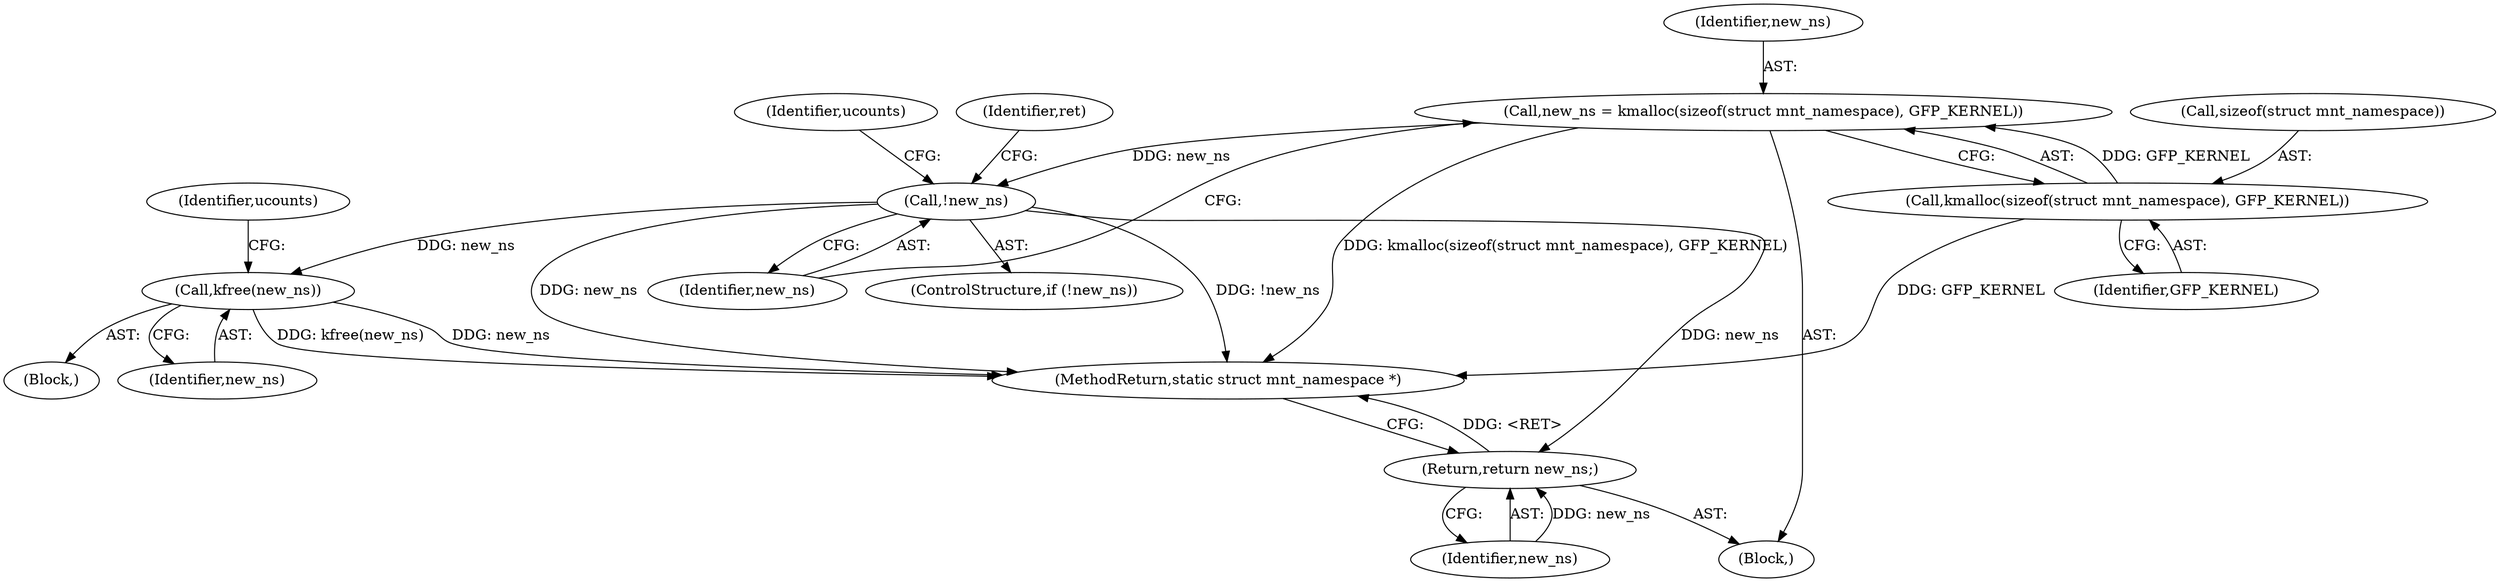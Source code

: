 digraph "0_linux_d29216842a85c7970c536108e093963f02714498@API" {
"1000117" [label="(Call,new_ns = kmalloc(sizeof(struct mnt_namespace), GFP_KERNEL))"];
"1000119" [label="(Call,kmalloc(sizeof(struct mnt_namespace), GFP_KERNEL))"];
"1000124" [label="(Call,!new_ns)"];
"1000143" [label="(Call,kfree(new_ns))"];
"1000213" [label="(Return,return new_ns;)"];
"1000214" [label="(Identifier,new_ns)"];
"1000120" [label="(Call,sizeof(struct mnt_namespace))"];
"1000134" [label="(Identifier,ret)"];
"1000144" [label="(Identifier,new_ns)"];
"1000142" [label="(Block,)"];
"1000122" [label="(Identifier,GFP_KERNEL)"];
"1000119" [label="(Call,kmalloc(sizeof(struct mnt_namespace), GFP_KERNEL))"];
"1000117" [label="(Call,new_ns = kmalloc(sizeof(struct mnt_namespace), GFP_KERNEL))"];
"1000125" [label="(Identifier,new_ns)"];
"1000124" [label="(Call,!new_ns)"];
"1000102" [label="(Block,)"];
"1000118" [label="(Identifier,new_ns)"];
"1000128" [label="(Identifier,ucounts)"];
"1000143" [label="(Call,kfree(new_ns))"];
"1000215" [label="(MethodReturn,static struct mnt_namespace *)"];
"1000213" [label="(Return,return new_ns;)"];
"1000146" [label="(Identifier,ucounts)"];
"1000123" [label="(ControlStructure,if (!new_ns))"];
"1000117" -> "1000102"  [label="AST: "];
"1000117" -> "1000119"  [label="CFG: "];
"1000118" -> "1000117"  [label="AST: "];
"1000119" -> "1000117"  [label="AST: "];
"1000125" -> "1000117"  [label="CFG: "];
"1000117" -> "1000215"  [label="DDG: kmalloc(sizeof(struct mnt_namespace), GFP_KERNEL)"];
"1000119" -> "1000117"  [label="DDG: GFP_KERNEL"];
"1000117" -> "1000124"  [label="DDG: new_ns"];
"1000119" -> "1000122"  [label="CFG: "];
"1000120" -> "1000119"  [label="AST: "];
"1000122" -> "1000119"  [label="AST: "];
"1000119" -> "1000215"  [label="DDG: GFP_KERNEL"];
"1000124" -> "1000123"  [label="AST: "];
"1000124" -> "1000125"  [label="CFG: "];
"1000125" -> "1000124"  [label="AST: "];
"1000128" -> "1000124"  [label="CFG: "];
"1000134" -> "1000124"  [label="CFG: "];
"1000124" -> "1000215"  [label="DDG: new_ns"];
"1000124" -> "1000215"  [label="DDG: !new_ns"];
"1000124" -> "1000143"  [label="DDG: new_ns"];
"1000124" -> "1000213"  [label="DDG: new_ns"];
"1000143" -> "1000142"  [label="AST: "];
"1000143" -> "1000144"  [label="CFG: "];
"1000144" -> "1000143"  [label="AST: "];
"1000146" -> "1000143"  [label="CFG: "];
"1000143" -> "1000215"  [label="DDG: new_ns"];
"1000143" -> "1000215"  [label="DDG: kfree(new_ns)"];
"1000213" -> "1000102"  [label="AST: "];
"1000213" -> "1000214"  [label="CFG: "];
"1000214" -> "1000213"  [label="AST: "];
"1000215" -> "1000213"  [label="CFG: "];
"1000213" -> "1000215"  [label="DDG: <RET>"];
"1000214" -> "1000213"  [label="DDG: new_ns"];
}
